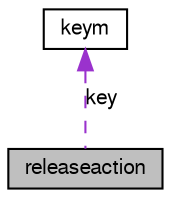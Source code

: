 digraph G
{
  edge [fontname="FreeSans",fontsize="10",labelfontname="FreeSans",labelfontsize="10"];
  node [fontname="FreeSans",fontsize="10",shape=record];
  Node1 [label="releaseaction",height=0.2,width=0.4,color="black", fillcolor="grey75", style="filled" fontcolor="black"];
  Node2 -> Node1 [dir=back,color="darkorchid3",fontsize="10",style="dashed",label="key",fontname="FreeSans"];
  Node2 [label="keym",height=0.2,width=0.4,color="black", fillcolor="white", style="filled",URL="$structkeym.html"];
}
